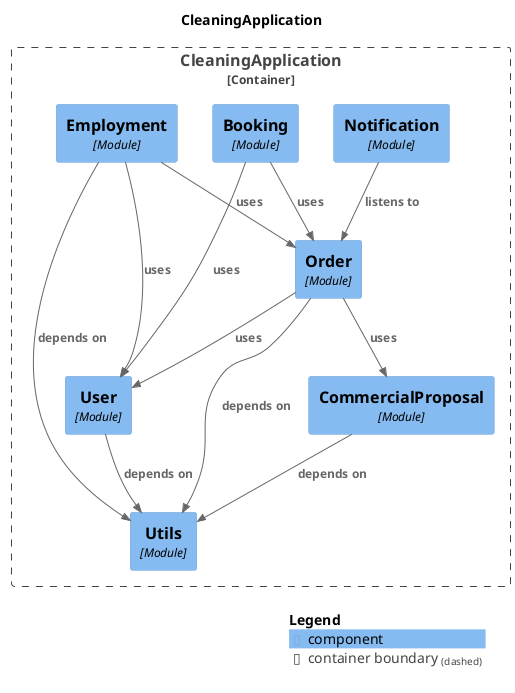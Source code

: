 @startuml
set separator none
title CleaningApplication

top to bottom direction

!include <C4/C4>
!include <C4/C4_Context>
!include <C4/C4_Component>

Container_Boundary("CleaningApplication.CleaningApplication_boundary", "CleaningApplication", $tags="") {
  Component(CleaningApplication.CleaningApplication.Notification, "Notification", $techn="Module", $descr="", $tags="", $link="")
  Component(CleaningApplication.CleaningApplication.Booking, "Booking", $techn="Module", $descr="", $tags="", $link="")
  Component(CleaningApplication.CleaningApplication.Utils, "Utils", $techn="Module", $descr="", $tags="", $link="")
  Component(CleaningApplication.CleaningApplication.Employment, "Employment", $techn="Module", $descr="", $tags="", $link="")
  Component(CleaningApplication.CleaningApplication.User, "User", $techn="Module", $descr="", $tags="", $link="")
  Component(CleaningApplication.CleaningApplication.CommercialProposal, "CommercialProposal", $techn="Module", $descr="", $tags="", $link="")
  Component(CleaningApplication.CleaningApplication.Order, "Order", $techn="Module", $descr="", $tags="", $link="")
}

Rel(CleaningApplication.CleaningApplication.Order, CleaningApplication.CleaningApplication.Utils, "depends on", $techn="", $tags="", $link="")
Rel(CleaningApplication.CleaningApplication.Order, CleaningApplication.CleaningApplication.User, "uses", $techn="", $tags="", $link="")
Rel(CleaningApplication.CleaningApplication.Order, CleaningApplication.CleaningApplication.CommercialProposal, "uses", $techn="", $tags="", $link="")
Rel(CleaningApplication.CleaningApplication.Booking, CleaningApplication.CleaningApplication.Order, "uses", $techn="", $tags="", $link="")
Rel(CleaningApplication.CleaningApplication.Booking, CleaningApplication.CleaningApplication.User, "uses", $techn="", $tags="", $link="")
Rel(CleaningApplication.CleaningApplication.CommercialProposal, CleaningApplication.CleaningApplication.Utils, "depends on", $techn="", $tags="", $link="")
Rel(CleaningApplication.CleaningApplication.Employment, CleaningApplication.CleaningApplication.Utils, "depends on", $techn="", $tags="", $link="")
Rel(CleaningApplication.CleaningApplication.Employment, CleaningApplication.CleaningApplication.User, "uses", $techn="", $tags="", $link="")
Rel(CleaningApplication.CleaningApplication.Employment, CleaningApplication.CleaningApplication.Order, "uses", $techn="", $tags="", $link="")
Rel(CleaningApplication.CleaningApplication.Notification, CleaningApplication.CleaningApplication.Order, "listens to", $techn="", $tags="", $link="")
Rel(CleaningApplication.CleaningApplication.User, CleaningApplication.CleaningApplication.Utils, "depends on", $techn="", $tags="", $link="")

SHOW_LEGEND(true)
@enduml